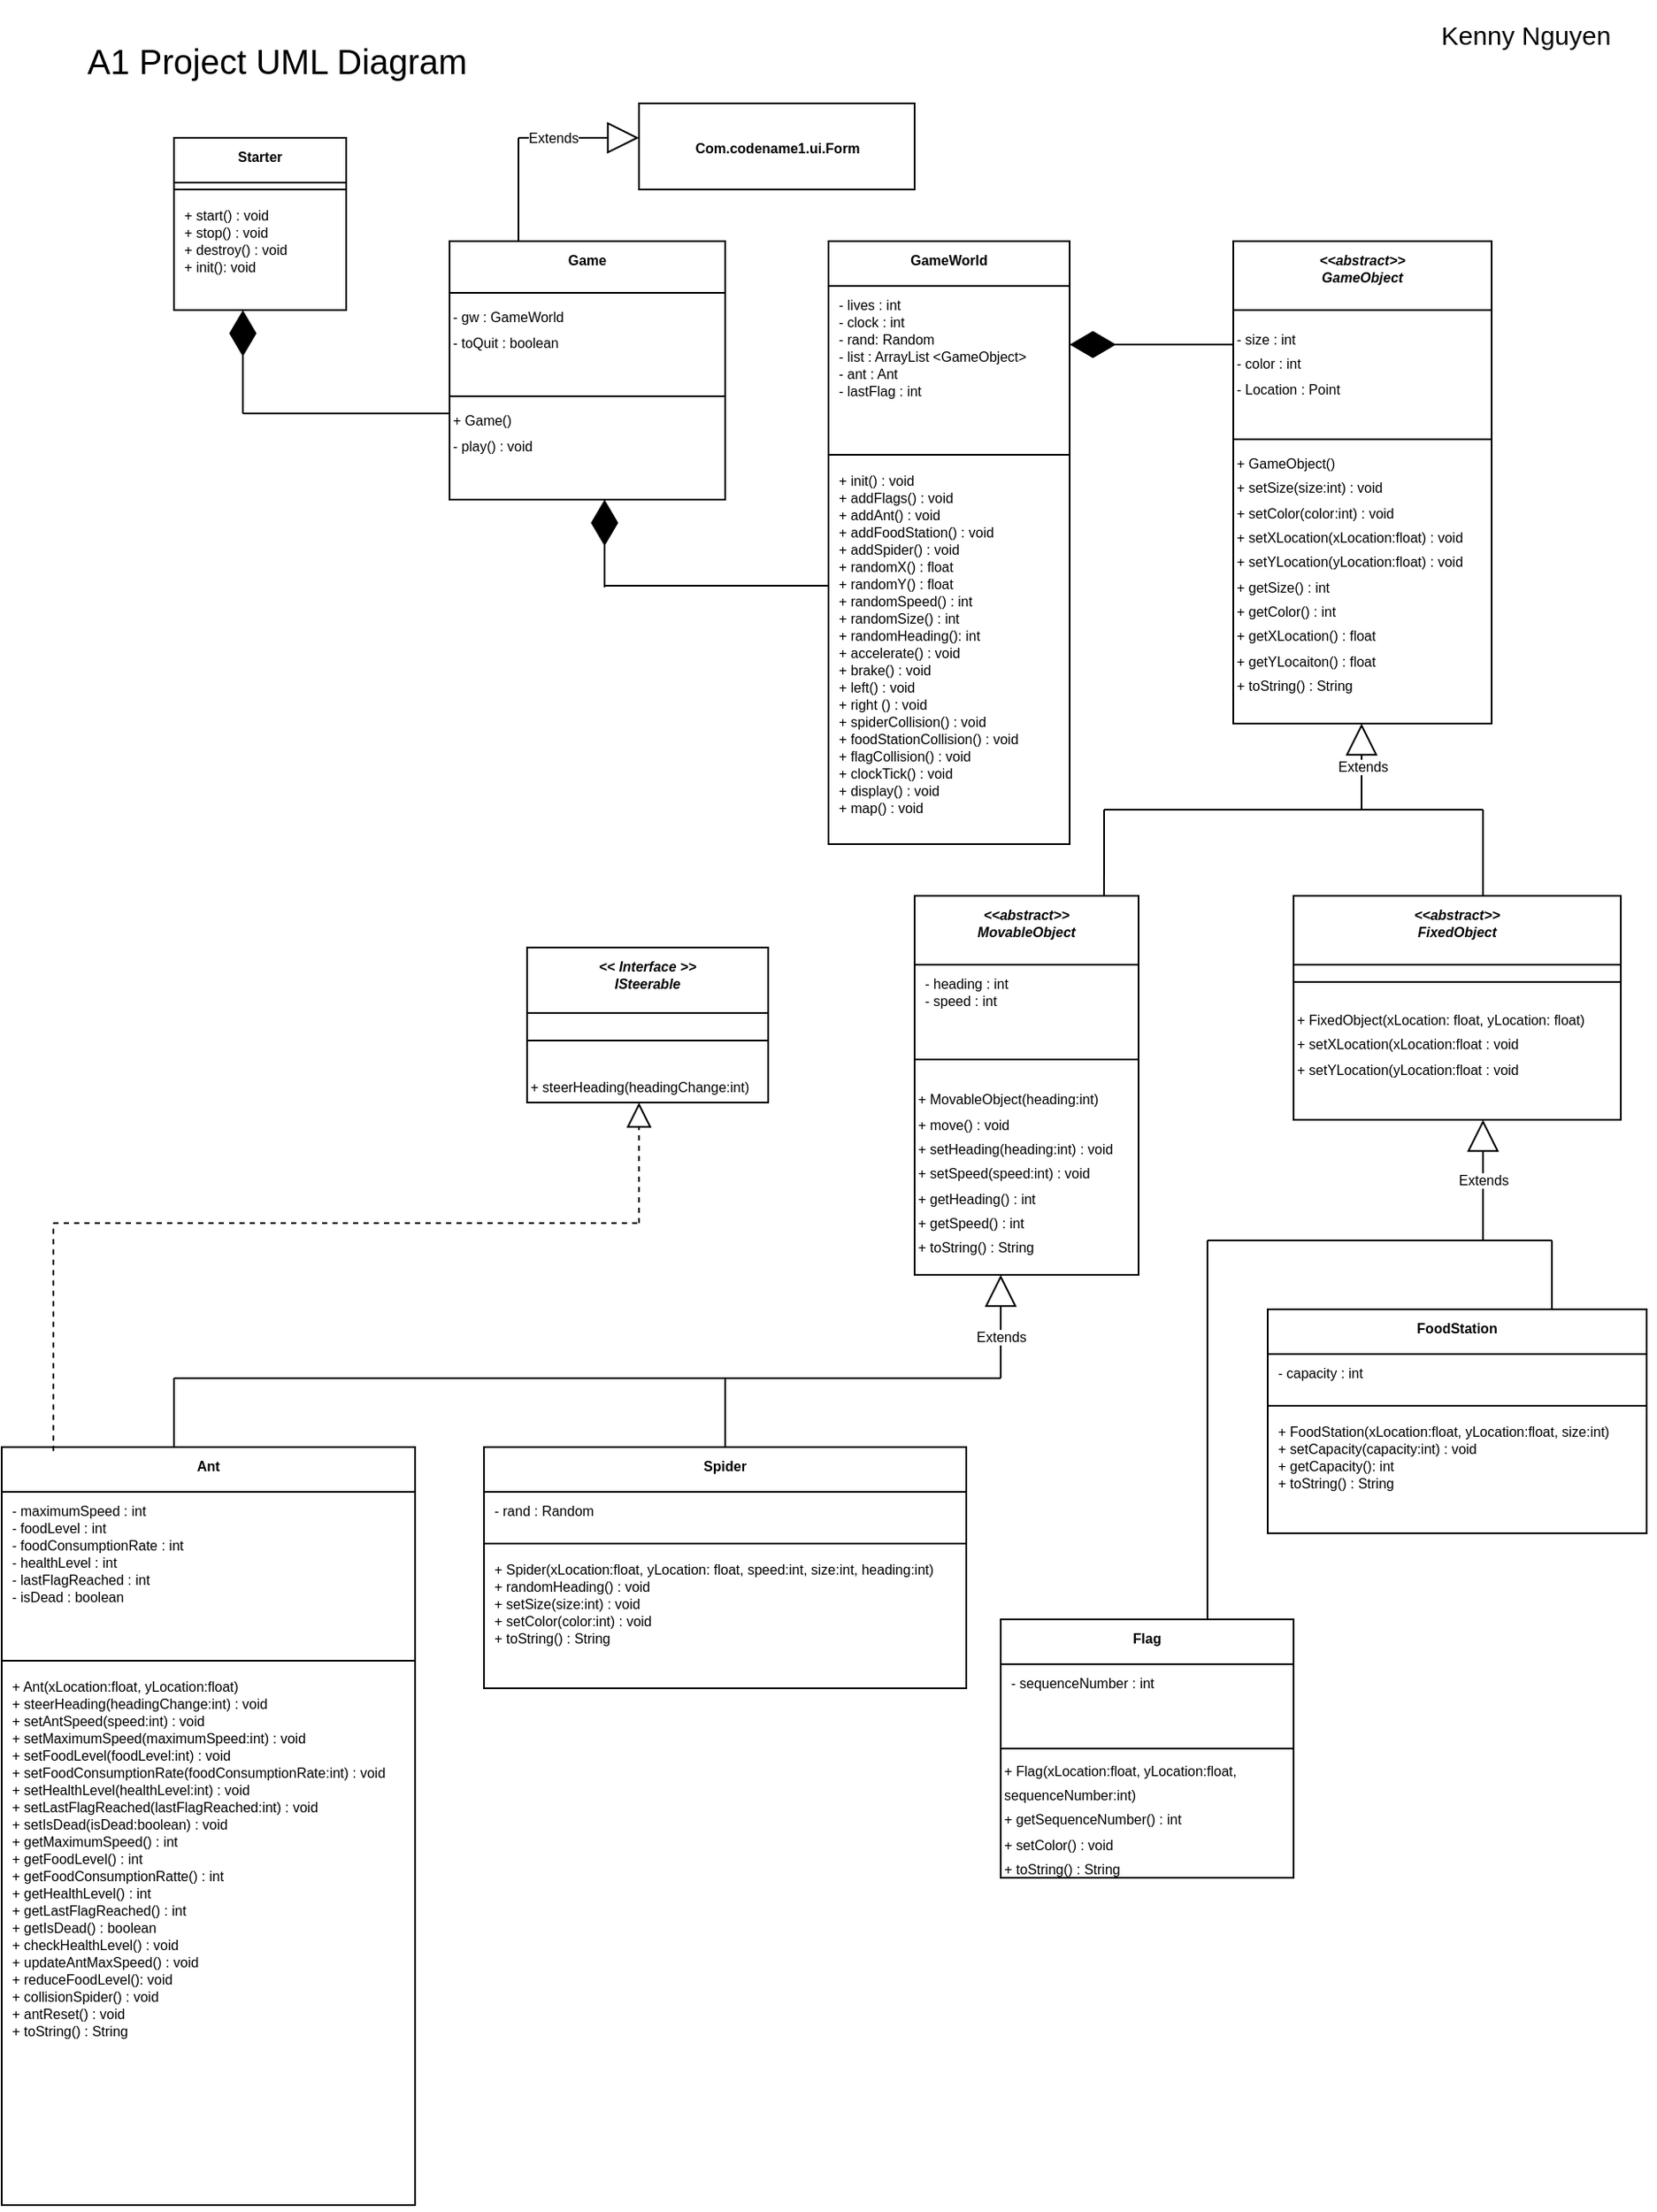 <mxfile version="14.4.2" type="device"><diagram id="C5RBs43oDa-KdzZeNtuy" name="Page-1"><mxGraphModel dx="1422" dy="762" grid="1" gridSize="10" guides="1" tooltips="1" connect="1" arrows="1" fold="1" page="1" pageScale="1" pageWidth="980" pageHeight="1390" math="0" shadow="0"><root><mxCell id="WIyWlLk6GJQsqaUBKTNV-0"/><mxCell id="WIyWlLk6GJQsqaUBKTNV-1" parent="WIyWlLk6GJQsqaUBKTNV-0"/><mxCell id="zkfFHV4jXpPFQw0GAbJ--6" value="&lt;&lt;abstract&gt;&gt;&#10;FixedObject" style="swimlane;fontStyle=3;align=center;verticalAlign=top;childLayout=stackLayout;horizontal=1;startSize=40;horizontalStack=0;resizeParent=1;resizeLast=0;collapsible=1;marginBottom=0;rounded=0;shadow=0;strokeWidth=1;fontSize=8;" parent="WIyWlLk6GJQsqaUBKTNV-1" vertex="1"><mxGeometry x="770" y="520" width="190" height="130" as="geometry"><mxRectangle x="130" y="380" width="160" height="26" as="alternateBounds"/></mxGeometry></mxCell><mxCell id="zkfFHV4jXpPFQw0GAbJ--9" value="" style="line;html=1;strokeWidth=1;align=left;verticalAlign=middle;spacingTop=-1;spacingLeft=3;spacingRight=3;rotatable=0;labelPosition=right;points=[];portConstraint=eastwest;" parent="zkfFHV4jXpPFQw0GAbJ--6" vertex="1"><mxGeometry y="40" width="190" height="20" as="geometry"/></mxCell><mxCell id="ckiUGboPWnqzciFWZPrt-49" value="&lt;font style=&quot;font-size: 8px&quot;&gt;+ FixedObject(xLocation: float, yLocation: float)&lt;br&gt;+ setXLocation(xLocation:float : void&lt;br&gt;+ setYLocation(yLocation:float : void&lt;/font&gt;" style="text;html=1;align=left;verticalAlign=middle;resizable=0;points=[];autosize=1;" parent="zkfFHV4jXpPFQw0GAbJ--6" vertex="1"><mxGeometry y="60" width="190" height="50" as="geometry"/></mxCell><mxCell id="zkfFHV4jXpPFQw0GAbJ--13" value="&lt;&lt;abstract&gt;&gt;&#10;GameObject" style="swimlane;fontStyle=3;align=center;verticalAlign=top;childLayout=stackLayout;horizontal=1;startSize=40;horizontalStack=0;resizeParent=1;resizeLast=0;collapsible=1;marginBottom=0;rounded=0;shadow=0;strokeWidth=1;fontSize=8;" parent="WIyWlLk6GJQsqaUBKTNV-1" vertex="1"><mxGeometry x="735" y="140" width="150" height="280" as="geometry"><mxRectangle x="340" y="380" width="170" height="26" as="alternateBounds"/></mxGeometry></mxCell><mxCell id="0sBJ-WCTgv-c5hAL4bN1-49" value="&lt;font style=&quot;font-size: 8px&quot;&gt;- size : int&lt;br&gt;- color : int&lt;br&gt;- Location : Point&lt;/font&gt;" style="text;html=1;strokeColor=none;fillColor=none;align=left;verticalAlign=middle;whiteSpace=wrap;rounded=0;" parent="zkfFHV4jXpPFQw0GAbJ--13" vertex="1"><mxGeometry y="40" width="150" height="60" as="geometry"/></mxCell><mxCell id="zkfFHV4jXpPFQw0GAbJ--15" value="" style="line;html=1;strokeWidth=1;align=left;verticalAlign=middle;spacingTop=-1;spacingLeft=3;spacingRight=3;rotatable=0;labelPosition=right;points=[];portConstraint=eastwest;" parent="zkfFHV4jXpPFQw0GAbJ--13" vertex="1"><mxGeometry y="100" width="150" height="30" as="geometry"/></mxCell><mxCell id="0sBJ-WCTgv-c5hAL4bN1-57" value="&lt;font style=&quot;font-size: 8px&quot;&gt;&lt;br&gt;+ GameObject()&amp;nbsp;&lt;br&gt;+ setSize(size:int) : void&lt;br&gt;+ setColor(color:int) : void&lt;br&gt;+ setXLocation(xLocation:float) : void&lt;br&gt;+ setYLocation(yLocation:float) : void&lt;br&gt;+ getSize() : int&lt;br&gt;+ getColor() : int&lt;br&gt;+ getXLocation() : float&lt;br&gt;+ getYLocaiton() : float&lt;br&gt;+ toString() : String&lt;/font&gt;" style="text;html=1;strokeColor=none;fillColor=none;align=left;verticalAlign=middle;whiteSpace=wrap;rounded=0;" parent="zkfFHV4jXpPFQw0GAbJ--13" vertex="1"><mxGeometry y="130" width="150" height="110" as="geometry"/></mxCell><mxCell id="zkfFHV4jXpPFQw0GAbJ--17" value="Game" style="swimlane;fontStyle=1;align=center;verticalAlign=top;childLayout=stackLayout;horizontal=1;startSize=30;horizontalStack=0;resizeParent=1;resizeLast=0;collapsible=1;marginBottom=0;rounded=0;shadow=0;strokeWidth=1;fontSize=8;" parent="WIyWlLk6GJQsqaUBKTNV-1" vertex="1"><mxGeometry x="280" y="140" width="160" height="150" as="geometry"><mxRectangle x="550" y="140" width="160" height="26" as="alternateBounds"/></mxGeometry></mxCell><mxCell id="0sBJ-WCTgv-c5hAL4bN1-13" value="&lt;font style=&quot;font-size: 8px&quot;&gt;- gw : GameWorld&lt;br&gt;- toQuit : boolean&lt;/font&gt;" style="text;html=1;strokeColor=none;fillColor=none;align=left;verticalAlign=middle;whiteSpace=wrap;rounded=0;" parent="zkfFHV4jXpPFQw0GAbJ--17" vertex="1"><mxGeometry y="30" width="160" height="40" as="geometry"/></mxCell><mxCell id="zkfFHV4jXpPFQw0GAbJ--23" value="" style="line;html=1;strokeWidth=1;align=left;verticalAlign=middle;spacingTop=-1;spacingLeft=3;spacingRight=3;rotatable=0;labelPosition=right;points=[];portConstraint=eastwest;" parent="zkfFHV4jXpPFQw0GAbJ--17" vertex="1"><mxGeometry y="70" width="160" height="40" as="geometry"/></mxCell><mxCell id="0sBJ-WCTgv-c5hAL4bN1-6" value="&lt;font style=&quot;font-size: 8px&quot;&gt;+ Game()&lt;br&gt;- play() : void&lt;/font&gt;" style="text;html=1;strokeColor=none;fillColor=none;align=left;verticalAlign=middle;whiteSpace=wrap;rounded=0;" parent="zkfFHV4jXpPFQw0GAbJ--17" vertex="1"><mxGeometry y="110" width="160" as="geometry"/></mxCell><mxCell id="0sBJ-WCTgv-c5hAL4bN1-15" value="&lt;&lt;abstract&gt;&gt;&#10;MovableObject" style="swimlane;fontStyle=3;align=center;verticalAlign=top;childLayout=stackLayout;horizontal=1;startSize=40;horizontalStack=0;resizeParent=1;resizeParentMax=0;resizeLast=0;collapsible=1;marginBottom=0;fontSize=8;" parent="WIyWlLk6GJQsqaUBKTNV-1" vertex="1"><mxGeometry x="550" y="520" width="130" height="220" as="geometry"><mxRectangle x="480" y="360" width="120" height="40" as="alternateBounds"/></mxGeometry></mxCell><mxCell id="0sBJ-WCTgv-c5hAL4bN1-16" value="- heading : int&#10;- speed : int" style="text;strokeColor=none;fillColor=none;align=left;verticalAlign=top;spacingLeft=4;spacingRight=4;overflow=hidden;rotatable=0;points=[[0,0.5],[1,0.5]];portConstraint=eastwest;fontSize=8;" parent="0sBJ-WCTgv-c5hAL4bN1-15" vertex="1"><mxGeometry y="40" width="130" height="50" as="geometry"/></mxCell><mxCell id="0sBJ-WCTgv-c5hAL4bN1-17" value="" style="line;strokeWidth=1;fillColor=none;align=left;verticalAlign=middle;spacingTop=-1;spacingLeft=3;spacingRight=3;rotatable=0;labelPosition=right;points=[];portConstraint=eastwest;" parent="0sBJ-WCTgv-c5hAL4bN1-15" vertex="1"><mxGeometry y="90" width="130" height="10" as="geometry"/></mxCell><mxCell id="0sBJ-WCTgv-c5hAL4bN1-50" value="&lt;font style=&quot;font-size: 8px&quot;&gt;+ MovableObject(heading:int)&amp;nbsp;&lt;br&gt;+ move() : void&lt;br&gt;+ setHeading(heading:int) : void&lt;br&gt;+ setSpeed(speed:int) : void&lt;br&gt;+ getHeading() : int&lt;br&gt;+ getSpeed() : int&lt;br&gt;+ toString() : String&lt;/font&gt;" style="text;html=1;strokeColor=none;fillColor=none;align=left;verticalAlign=middle;whiteSpace=wrap;rounded=0;" parent="0sBJ-WCTgv-c5hAL4bN1-15" vertex="1"><mxGeometry y="100" width="130" height="120" as="geometry"/></mxCell><mxCell id="0sBJ-WCTgv-c5hAL4bN1-29" value="Flag" style="swimlane;fontStyle=1;align=center;verticalAlign=top;childLayout=stackLayout;horizontal=1;startSize=26;horizontalStack=0;resizeParent=1;resizeParentMax=0;resizeLast=0;collapsible=1;marginBottom=0;fontSize=8;" parent="WIyWlLk6GJQsqaUBKTNV-1" vertex="1"><mxGeometry x="600" y="940" width="170" height="150" as="geometry"/></mxCell><mxCell id="0sBJ-WCTgv-c5hAL4bN1-30" value="- sequenceNumber : int&#10;" style="text;strokeColor=none;fillColor=none;align=left;verticalAlign=top;spacingLeft=4;spacingRight=4;overflow=hidden;rotatable=0;points=[[0,0.5],[1,0.5]];portConstraint=eastwest;fontSize=8;" parent="0sBJ-WCTgv-c5hAL4bN1-29" vertex="1"><mxGeometry y="26" width="170" height="44" as="geometry"/></mxCell><mxCell id="0sBJ-WCTgv-c5hAL4bN1-31" value="" style="line;strokeWidth=1;fillColor=none;align=left;verticalAlign=middle;spacingTop=-1;spacingLeft=3;spacingRight=3;rotatable=0;labelPosition=right;points=[];portConstraint=eastwest;" parent="0sBJ-WCTgv-c5hAL4bN1-29" vertex="1"><mxGeometry y="70" width="170" height="10" as="geometry"/></mxCell><mxCell id="0sBJ-WCTgv-c5hAL4bN1-62" value="&lt;font style=&quot;font-size: 8px&quot;&gt;+ Flag(xLocation:float, yLocation:float, sequenceNumber:int)&lt;br&gt;+ getSequenceNumber() : int&lt;br&gt;+ setColor() : void&lt;br&gt;+ toString() : String&lt;/font&gt;" style="text;html=1;strokeColor=none;fillColor=none;align=left;verticalAlign=middle;whiteSpace=wrap;rounded=0;" parent="0sBJ-WCTgv-c5hAL4bN1-29" vertex="1"><mxGeometry y="80" width="170" height="70" as="geometry"/></mxCell><mxCell id="0sBJ-WCTgv-c5hAL4bN1-33" value="FoodStation" style="swimlane;fontStyle=1;align=center;verticalAlign=top;childLayout=stackLayout;horizontal=1;startSize=26;horizontalStack=0;resizeParent=1;resizeParentMax=0;resizeLast=0;collapsible=1;marginBottom=0;fontSize=8;" parent="WIyWlLk6GJQsqaUBKTNV-1" vertex="1"><mxGeometry x="755" y="760" width="220" height="130" as="geometry"/></mxCell><mxCell id="0sBJ-WCTgv-c5hAL4bN1-34" value="- capacity : int" style="text;strokeColor=none;fillColor=none;align=left;verticalAlign=top;spacingLeft=4;spacingRight=4;overflow=hidden;rotatable=0;points=[[0,0.5],[1,0.5]];portConstraint=eastwest;fontSize=8;" parent="0sBJ-WCTgv-c5hAL4bN1-33" vertex="1"><mxGeometry y="26" width="220" height="26" as="geometry"/></mxCell><mxCell id="0sBJ-WCTgv-c5hAL4bN1-35" value="" style="line;strokeWidth=1;fillColor=none;align=left;verticalAlign=middle;spacingTop=-1;spacingLeft=3;spacingRight=3;rotatable=0;labelPosition=right;points=[];portConstraint=eastwest;" parent="0sBJ-WCTgv-c5hAL4bN1-33" vertex="1"><mxGeometry y="52" width="220" height="8" as="geometry"/></mxCell><mxCell id="0sBJ-WCTgv-c5hAL4bN1-36" value="+ FoodStation(xLocation:float, yLocation:float, size:int)&#10;+ setCapacity(capacity:int) : void&#10;+ getCapacity(): int&#10;+ toString() : String" style="text;strokeColor=none;fillColor=none;align=left;verticalAlign=top;spacingLeft=4;spacingRight=4;overflow=hidden;rotatable=0;points=[[0,0.5],[1,0.5]];portConstraint=eastwest;fontSize=8;" parent="0sBJ-WCTgv-c5hAL4bN1-33" vertex="1"><mxGeometry y="60" width="220" height="70" as="geometry"/></mxCell><mxCell id="0sBJ-WCTgv-c5hAL4bN1-38" value="Ant" style="swimlane;fontStyle=1;align=center;verticalAlign=top;childLayout=stackLayout;horizontal=1;startSize=26;horizontalStack=0;resizeParent=1;resizeParentMax=0;resizeLast=0;collapsible=1;marginBottom=0;fontSize=8;" parent="WIyWlLk6GJQsqaUBKTNV-1" vertex="1"><mxGeometry x="20" y="840" width="240" height="440" as="geometry"/></mxCell><mxCell id="0sBJ-WCTgv-c5hAL4bN1-39" value="- maximumSpeed : int&#10;- foodLevel : int&#10;- foodConsumptionRate : int&#10;- healthLevel : int&#10;- lastFlagReached : int&#10;- isDead : boolean" style="text;strokeColor=none;fillColor=none;align=left;verticalAlign=top;spacingLeft=4;spacingRight=4;overflow=hidden;rotatable=0;points=[[0,0.5],[1,0.5]];portConstraint=eastwest;fontSize=8;" parent="0sBJ-WCTgv-c5hAL4bN1-38" vertex="1"><mxGeometry y="26" width="240" height="94" as="geometry"/></mxCell><mxCell id="0sBJ-WCTgv-c5hAL4bN1-40" value="" style="line;strokeWidth=1;fillColor=none;align=left;verticalAlign=middle;spacingTop=-1;spacingLeft=3;spacingRight=3;rotatable=0;labelPosition=right;points=[];portConstraint=eastwest;" parent="0sBJ-WCTgv-c5hAL4bN1-38" vertex="1"><mxGeometry y="120" width="240" height="8" as="geometry"/></mxCell><mxCell id="0sBJ-WCTgv-c5hAL4bN1-41" value="+ Ant(xLocation:float, yLocation:float)&#10;+ steerHeading(headingChange:int) : void&#10;+ setAntSpeed(speed:int) : void&#10;+ setMaximumSpeed(maximumSpeed:int) : void&#10;+ setFoodLevel(foodLevel:int) : void&#10;+ setFoodConsumptionRate(foodConsumptionRate:int) : void&#10;+ setHealthLevel(healthLevel:int) : void&#10;+ setLastFlagReached(lastFlagReached:int) : void&#10;+ setIsDead(isDead:boolean) : void&#10;+ getMaximumSpeed() : int&#10;+ getFoodLevel() : int&#10;+ getFoodConsumptionRatte() : int&#10;+ getHealthLevel() : int&#10;+ getLastFlagReached() : int&#10;+ getIsDead() : boolean&#10;+ checkHealthLevel() : void&#10;+ updateAntMaxSpeed() : void&#10;+ reduceFoodLevel(): void&#10;+ collisionSpider() : void&#10;+ antReset() : void&#10;+ toString() : String" style="text;strokeColor=none;fillColor=none;align=left;verticalAlign=top;spacingLeft=4;spacingRight=4;overflow=hidden;rotatable=0;points=[[0,0.5],[1,0.5]];portConstraint=eastwest;fontSize=8;" parent="0sBJ-WCTgv-c5hAL4bN1-38" vertex="1"><mxGeometry y="128" width="240" height="312" as="geometry"/></mxCell><mxCell id="0sBJ-WCTgv-c5hAL4bN1-42" value="Spider" style="swimlane;fontStyle=1;align=center;verticalAlign=top;childLayout=stackLayout;horizontal=1;startSize=26;horizontalStack=0;resizeParent=1;resizeParentMax=0;resizeLast=0;collapsible=1;marginBottom=0;fontSize=8;" parent="WIyWlLk6GJQsqaUBKTNV-1" vertex="1"><mxGeometry x="300" y="840" width="280" height="140" as="geometry"/></mxCell><mxCell id="0sBJ-WCTgv-c5hAL4bN1-43" value="- rand : Random" style="text;strokeColor=none;fillColor=none;align=left;verticalAlign=top;spacingLeft=4;spacingRight=4;overflow=hidden;rotatable=0;points=[[0,0.5],[1,0.5]];portConstraint=eastwest;fontSize=8;" parent="0sBJ-WCTgv-c5hAL4bN1-42" vertex="1"><mxGeometry y="26" width="280" height="26" as="geometry"/></mxCell><mxCell id="0sBJ-WCTgv-c5hAL4bN1-44" value="" style="line;strokeWidth=1;fillColor=none;align=left;verticalAlign=middle;spacingTop=-1;spacingLeft=3;spacingRight=3;rotatable=0;labelPosition=right;points=[];portConstraint=eastwest;" parent="0sBJ-WCTgv-c5hAL4bN1-42" vertex="1"><mxGeometry y="52" width="280" height="8" as="geometry"/></mxCell><mxCell id="0sBJ-WCTgv-c5hAL4bN1-45" value="+ Spider(xLocation:float, yLocation: float, speed:int, size:int, heading:int)&#10;+ randomHeading() : void&#10;+ setSize(size:int) : void&#10;+ setColor(color:int) : void&#10;+ toString() : String" style="text;strokeColor=none;fillColor=none;align=left;verticalAlign=top;spacingLeft=4;spacingRight=4;overflow=hidden;rotatable=0;points=[[0,0.5],[1,0.5]];portConstraint=eastwest;fontSize=8;" parent="0sBJ-WCTgv-c5hAL4bN1-42" vertex="1"><mxGeometry y="60" width="280" height="80" as="geometry"/></mxCell><mxCell id="0sBJ-WCTgv-c5hAL4bN1-51" value="&lt;&lt; Interface &gt;&gt;&#10;ISteerable" style="swimlane;fontStyle=3;align=center;verticalAlign=top;childLayout=stackLayout;horizontal=1;startSize=38;horizontalStack=0;resizeParent=1;resizeParentMax=0;resizeLast=0;collapsible=1;marginBottom=0;fontSize=8;" parent="WIyWlLk6GJQsqaUBKTNV-1" vertex="1"><mxGeometry x="325" y="550" width="140" height="90" as="geometry"/></mxCell><mxCell id="0sBJ-WCTgv-c5hAL4bN1-53" value="" style="line;strokeWidth=1;fillColor=none;align=left;verticalAlign=middle;spacingTop=-1;spacingLeft=3;spacingRight=3;rotatable=0;labelPosition=right;points=[];portConstraint=eastwest;" parent="0sBJ-WCTgv-c5hAL4bN1-51" vertex="1"><mxGeometry y="38" width="140" height="32" as="geometry"/></mxCell><mxCell id="OVu43aljjPS-KB-JxpnN-4" value="&lt;font style=&quot;font-size: 8px&quot;&gt;+ steerHeading(headingChange:int)&lt;/font&gt;" style="text;html=1;strokeColor=none;fillColor=none;align=left;verticalAlign=middle;whiteSpace=wrap;rounded=0;fontSize=12;" parent="0sBJ-WCTgv-c5hAL4bN1-51" vertex="1"><mxGeometry y="70" width="140" height="20" as="geometry"/></mxCell><mxCell id="ckiUGboPWnqzciFWZPrt-0" value="Starter" style="swimlane;fontStyle=1;align=center;verticalAlign=top;childLayout=stackLayout;horizontal=1;startSize=26;horizontalStack=0;resizeParent=1;resizeParentMax=0;resizeLast=0;collapsible=1;marginBottom=0;fontSize=8;" parent="WIyWlLk6GJQsqaUBKTNV-1" vertex="1"><mxGeometry x="120" y="80" width="100" height="100" as="geometry"/></mxCell><mxCell id="ckiUGboPWnqzciFWZPrt-2" value="" style="line;strokeWidth=1;fillColor=none;align=left;verticalAlign=middle;spacingTop=-1;spacingLeft=3;spacingRight=3;rotatable=0;labelPosition=right;points=[];portConstraint=eastwest;" parent="ckiUGboPWnqzciFWZPrt-0" vertex="1"><mxGeometry y="26" width="100" height="8" as="geometry"/></mxCell><mxCell id="ckiUGboPWnqzciFWZPrt-3" value="+ start() : void &#10;+ stop() : void&#10;+ destroy() : void&#10;+ init(): void " style="text;strokeColor=none;fillColor=none;align=left;verticalAlign=top;spacingLeft=4;spacingRight=4;overflow=hidden;rotatable=0;points=[[0,0.5],[1,0.5]];portConstraint=eastwest;fontSize=8;" parent="ckiUGboPWnqzciFWZPrt-0" vertex="1"><mxGeometry y="34" width="100" height="66" as="geometry"/></mxCell><mxCell id="ckiUGboPWnqzciFWZPrt-6" value="&lt;b&gt;&lt;font style=&quot;font-size: 8px&quot;&gt;Com.codename1.ui.Form&lt;/font&gt;&lt;/b&gt;" style="html=1;" parent="WIyWlLk6GJQsqaUBKTNV-1" vertex="1"><mxGeometry x="390" y="60" width="160" height="50" as="geometry"/></mxCell><mxCell id="ckiUGboPWnqzciFWZPrt-10" value="GameWorld" style="swimlane;fontStyle=1;align=center;verticalAlign=top;childLayout=stackLayout;horizontal=1;startSize=26;horizontalStack=0;resizeParent=1;resizeParentMax=0;resizeLast=0;collapsible=1;marginBottom=0;fontSize=8;" parent="WIyWlLk6GJQsqaUBKTNV-1" vertex="1"><mxGeometry x="500" y="140" width="140" height="350" as="geometry"/></mxCell><mxCell id="ckiUGboPWnqzciFWZPrt-11" value="- lives : int&#10;- clock : int&#10;- rand: Random&#10;- list : ArrayList &lt;GameObject&gt;&#10;- ant : Ant&#10;- lastFlag : int" style="text;strokeColor=none;fillColor=none;align=left;verticalAlign=top;spacingLeft=4;spacingRight=4;overflow=hidden;rotatable=0;points=[[0,0.5],[1,0.5]];portConstraint=eastwest;fontSize=8;" parent="ckiUGboPWnqzciFWZPrt-10" vertex="1"><mxGeometry y="26" width="140" height="94" as="geometry"/></mxCell><mxCell id="ckiUGboPWnqzciFWZPrt-12" value="" style="line;strokeWidth=1;fillColor=none;align=left;verticalAlign=middle;spacingTop=-1;spacingLeft=3;spacingRight=3;rotatable=0;labelPosition=right;points=[];portConstraint=eastwest;" parent="ckiUGboPWnqzciFWZPrt-10" vertex="1"><mxGeometry y="120" width="140" height="8" as="geometry"/></mxCell><mxCell id="ckiUGboPWnqzciFWZPrt-13" value="+ init() : void&#10;+ addFlags() : void&#10;+ addAnt() : void&#10;+ addFoodStation() : void&#10;+ addSpider() : void&#10;+ randomX() : float&#10;+ randomY() : float&#10;+ randomSpeed() : int&#10;+ randomSize() : int&#10;+ randomHeading(): int&#10;+ accelerate() : void&#10;+ brake() : void&#10;+ left() : void&#10;+ right () : void&#10;+ spiderCollision() : void&#10;+ foodStationCollision() : void&#10;+ flagCollision() : void&#10;+ clockTick() : void&#10;+ display() : void&#10;+ map() : void&#10;" style="text;strokeColor=none;fillColor=none;align=left;verticalAlign=top;spacingLeft=4;spacingRight=4;overflow=hidden;rotatable=0;points=[[0,0.5],[1,0.5]];portConstraint=eastwest;fontSize=8;" parent="ckiUGboPWnqzciFWZPrt-10" vertex="1"><mxGeometry y="128" width="140" height="222" as="geometry"/></mxCell><mxCell id="ckiUGboPWnqzciFWZPrt-40" value="&lt;font style=&quot;font-size: 20px&quot;&gt;A1 Project UML Diagram&lt;/font&gt;" style="text;html=1;strokeColor=none;fillColor=none;align=center;verticalAlign=middle;whiteSpace=wrap;rounded=0;" parent="WIyWlLk6GJQsqaUBKTNV-1" vertex="1"><mxGeometry x="35" width="290" height="70" as="geometry"/></mxCell><mxCell id="ckiUGboPWnqzciFWZPrt-41" value="&lt;font style=&quot;font-size: 15px&quot;&gt;Kenny Nguyen&lt;/font&gt;" style="text;html=1;strokeColor=none;fillColor=none;align=center;verticalAlign=middle;whiteSpace=wrap;rounded=0;" parent="WIyWlLk6GJQsqaUBKTNV-1" vertex="1"><mxGeometry x="830" width="150" height="40" as="geometry"/></mxCell><mxCell id="OVu43aljjPS-KB-JxpnN-8" value="" style="endArrow=diamondThin;endFill=1;endSize=24;html=1;fontSize=8;" parent="WIyWlLk6GJQsqaUBKTNV-1" edge="1"><mxGeometry width="160" relative="1" as="geometry"><mxPoint x="160" y="240" as="sourcePoint"/><mxPoint x="160" y="180" as="targetPoint"/></mxGeometry></mxCell><mxCell id="OVu43aljjPS-KB-JxpnN-14" value="" style="endArrow=none;html=1;fontSize=8;" parent="WIyWlLk6GJQsqaUBKTNV-1" edge="1"><mxGeometry width="50" height="50" relative="1" as="geometry"><mxPoint x="160" y="240" as="sourcePoint"/><mxPoint x="280" y="240" as="targetPoint"/></mxGeometry></mxCell><mxCell id="OVu43aljjPS-KB-JxpnN-16" value="" style="endArrow=diamondThin;endFill=1;endSize=24;html=1;fontSize=8;" parent="WIyWlLk6GJQsqaUBKTNV-1" edge="1"><mxGeometry width="160" relative="1" as="geometry"><mxPoint x="370" y="290" as="sourcePoint"/><mxPoint x="370" y="290" as="targetPoint"/><Array as="points"><mxPoint x="370" y="345.5"/></Array></mxGeometry></mxCell><mxCell id="OVu43aljjPS-KB-JxpnN-17" value="" style="endArrow=diamondThin;endFill=1;endSize=24;html=1;fontSize=8;" parent="WIyWlLk6GJQsqaUBKTNV-1" edge="1"><mxGeometry width="160" relative="1" as="geometry"><mxPoint x="640" y="200" as="sourcePoint"/><mxPoint x="640" y="200" as="targetPoint"/><Array as="points"><mxPoint x="740" y="200"/></Array></mxGeometry></mxCell><mxCell id="OVu43aljjPS-KB-JxpnN-18" value="" style="endArrow=none;html=1;fontSize=8;" parent="WIyWlLk6GJQsqaUBKTNV-1" edge="1"><mxGeometry width="50" height="50" relative="1" as="geometry"><mxPoint x="370" y="340" as="sourcePoint"/><mxPoint x="500" y="340" as="targetPoint"/></mxGeometry></mxCell><mxCell id="OVu43aljjPS-KB-JxpnN-19" value="Extends" style="endArrow=block;endSize=16;endFill=0;html=1;fontSize=8;" parent="WIyWlLk6GJQsqaUBKTNV-1" edge="1"><mxGeometry width="160" relative="1" as="geometry"><mxPoint x="809.5" y="470" as="sourcePoint"/><mxPoint x="809.5" y="420" as="targetPoint"/><mxPoint as="offset"/></mxGeometry></mxCell><mxCell id="OVu43aljjPS-KB-JxpnN-20" value="" style="endArrow=none;html=1;fontSize=8;" parent="WIyWlLk6GJQsqaUBKTNV-1" edge="1"><mxGeometry width="50" height="50" relative="1" as="geometry"><mxPoint x="660" y="470" as="sourcePoint"/><mxPoint x="880" y="470" as="targetPoint"/></mxGeometry></mxCell><mxCell id="OVu43aljjPS-KB-JxpnN-21" value="" style="endArrow=none;html=1;fontSize=8;exitX=0.846;exitY=0;exitDx=0;exitDy=0;exitPerimeter=0;" parent="WIyWlLk6GJQsqaUBKTNV-1" source="0sBJ-WCTgv-c5hAL4bN1-15" edge="1"><mxGeometry width="50" height="50" relative="1" as="geometry"><mxPoint x="610" y="520" as="sourcePoint"/><mxPoint x="660" y="470" as="targetPoint"/></mxGeometry></mxCell><mxCell id="OVu43aljjPS-KB-JxpnN-22" value="" style="endArrow=none;html=1;fontSize=8;" parent="WIyWlLk6GJQsqaUBKTNV-1" edge="1"><mxGeometry width="50" height="50" relative="1" as="geometry"><mxPoint x="880" y="520" as="sourcePoint"/><mxPoint x="880" y="470" as="targetPoint"/></mxGeometry></mxCell><mxCell id="OVu43aljjPS-KB-JxpnN-24" value="Extends" style="endArrow=block;endSize=16;endFill=0;html=1;fontSize=8;" parent="WIyWlLk6GJQsqaUBKTNV-1" edge="1"><mxGeometry x="-0.2" width="160" relative="1" as="geometry"><mxPoint x="600" y="800" as="sourcePoint"/><mxPoint x="600" y="740" as="targetPoint"/><mxPoint as="offset"/></mxGeometry></mxCell><mxCell id="OVu43aljjPS-KB-JxpnN-25" value="" style="endArrow=none;html=1;fontSize=8;" parent="WIyWlLk6GJQsqaUBKTNV-1" edge="1"><mxGeometry width="50" height="50" relative="1" as="geometry"><mxPoint x="120" y="800" as="sourcePoint"/><mxPoint x="600" y="800" as="targetPoint"/></mxGeometry></mxCell><mxCell id="OVu43aljjPS-KB-JxpnN-26" value="" style="endArrow=none;html=1;fontSize=8;exitX=0.5;exitY=0;exitDx=0;exitDy=0;" parent="WIyWlLk6GJQsqaUBKTNV-1" source="0sBJ-WCTgv-c5hAL4bN1-42" edge="1"><mxGeometry width="50" height="50" relative="1" as="geometry"><mxPoint x="440" y="820" as="sourcePoint"/><mxPoint x="440" y="800" as="targetPoint"/></mxGeometry></mxCell><mxCell id="OVu43aljjPS-KB-JxpnN-27" value="" style="endArrow=none;html=1;fontSize=8;" parent="WIyWlLk6GJQsqaUBKTNV-1" edge="1"><mxGeometry width="50" height="50" relative="1" as="geometry"><mxPoint x="120" y="840" as="sourcePoint"/><mxPoint x="120" y="800" as="targetPoint"/></mxGeometry></mxCell><mxCell id="OVu43aljjPS-KB-JxpnN-28" value="Extends" style="endArrow=block;endSize=16;endFill=0;html=1;fontSize=8;" parent="WIyWlLk6GJQsqaUBKTNV-1" edge="1"><mxGeometry width="160" relative="1" as="geometry"><mxPoint x="880" y="720" as="sourcePoint"/><mxPoint x="880" y="650" as="targetPoint"/><mxPoint as="offset"/></mxGeometry></mxCell><mxCell id="OVu43aljjPS-KB-JxpnN-29" value="" style="endArrow=none;html=1;fontSize=8;" parent="WIyWlLk6GJQsqaUBKTNV-1" edge="1"><mxGeometry width="50" height="50" relative="1" as="geometry"><mxPoint x="720" y="720" as="sourcePoint"/><mxPoint x="920" y="720" as="targetPoint"/></mxGeometry></mxCell><mxCell id="OVu43aljjPS-KB-JxpnN-30" value="" style="endArrow=none;html=1;fontSize=8;exitX=0.75;exitY=0;exitDx=0;exitDy=0;" parent="WIyWlLk6GJQsqaUBKTNV-1" source="0sBJ-WCTgv-c5hAL4bN1-33" edge="1"><mxGeometry width="50" height="50" relative="1" as="geometry"><mxPoint x="920" y="750" as="sourcePoint"/><mxPoint x="920" y="720" as="targetPoint"/></mxGeometry></mxCell><mxCell id="OVu43aljjPS-KB-JxpnN-31" value="" style="endArrow=none;html=1;fontSize=8;" parent="WIyWlLk6GJQsqaUBKTNV-1" edge="1"><mxGeometry width="50" height="50" relative="1" as="geometry"><mxPoint x="720" y="940" as="sourcePoint"/><mxPoint x="720" y="720" as="targetPoint"/></mxGeometry></mxCell><mxCell id="OVu43aljjPS-KB-JxpnN-32" value="Extends" style="endArrow=block;endSize=16;endFill=0;html=1;fontSize=8;" parent="WIyWlLk6GJQsqaUBKTNV-1" edge="1"><mxGeometry x="-0.429" width="160" relative="1" as="geometry"><mxPoint x="320" y="80" as="sourcePoint"/><mxPoint x="390" y="80" as="targetPoint"/><mxPoint as="offset"/></mxGeometry></mxCell><mxCell id="OVu43aljjPS-KB-JxpnN-33" value="" style="endArrow=none;html=1;fontSize=8;exitX=0.25;exitY=0;exitDx=0;exitDy=0;" parent="WIyWlLk6GJQsqaUBKTNV-1" source="zkfFHV4jXpPFQw0GAbJ--17" edge="1"><mxGeometry width="50" height="50" relative="1" as="geometry"><mxPoint x="320" y="110" as="sourcePoint"/><mxPoint x="320" y="80" as="targetPoint"/></mxGeometry></mxCell><mxCell id="OVu43aljjPS-KB-JxpnN-34" value="" style="endArrow=block;dashed=1;endFill=0;endSize=12;html=1;fontSize=8;" parent="WIyWlLk6GJQsqaUBKTNV-1" edge="1"><mxGeometry width="160" relative="1" as="geometry"><mxPoint x="390" y="710" as="sourcePoint"/><mxPoint x="390" y="640" as="targetPoint"/></mxGeometry></mxCell><mxCell id="OVu43aljjPS-KB-JxpnN-35" value="" style="endArrow=none;dashed=1;html=1;fontSize=8;" parent="WIyWlLk6GJQsqaUBKTNV-1" edge="1"><mxGeometry width="50" height="50" relative="1" as="geometry"><mxPoint x="50" y="710" as="sourcePoint"/><mxPoint x="390" y="710" as="targetPoint"/><Array as="points"><mxPoint x="280" y="710"/></Array></mxGeometry></mxCell><mxCell id="OVu43aljjPS-KB-JxpnN-37" value="" style="endArrow=none;dashed=1;html=1;fontSize=8;exitX=0.125;exitY=0.005;exitDx=0;exitDy=0;exitPerimeter=0;" parent="WIyWlLk6GJQsqaUBKTNV-1" source="0sBJ-WCTgv-c5hAL4bN1-38" edge="1"><mxGeometry width="50" height="50" relative="1" as="geometry"><mxPoint y="760" as="sourcePoint"/><mxPoint x="50" y="710" as="targetPoint"/></mxGeometry></mxCell></root></mxGraphModel></diagram></mxfile>